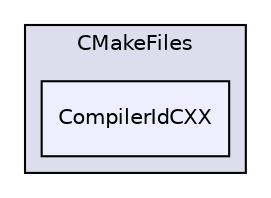 digraph "lib/gdl/includes/glm/CMakeFiles/CompilerIdCXX" {
  compound=true
  node [ fontsize="10", fontname="Helvetica"];
  edge [ labelfontsize="10", labelfontname="Helvetica"];
  subgraph clusterdir_2c1ee583c745610b00762841ac29479e {
    graph [ bgcolor="#ddddee", pencolor="black", label="CMakeFiles" fontname="Helvetica", fontsize="10", URL="dir_2c1ee583c745610b00762841ac29479e.html"]
  dir_69381764b25c131344f83886bead1422 [shape=box, label="CompilerIdCXX", style="filled", fillcolor="#eeeeff", pencolor="black", URL="dir_69381764b25c131344f83886bead1422.html"];
  }
}
